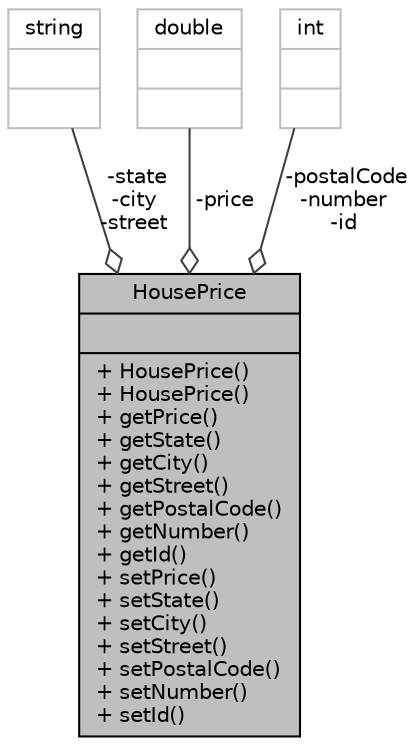 digraph "HousePrice"
{
  bgcolor="transparent";
  edge [fontname="Helvetica",fontsize="10",labelfontname="Helvetica",labelfontsize="10"];
  node [fontname="Helvetica",fontsize="10",shape=record];
  Node1 [label="{HousePrice\n||+ HousePrice()\l+ HousePrice()\l+ getPrice()\l+ getState()\l+ getCity()\l+ getStreet()\l+ getPostalCode()\l+ getNumber()\l+ getId()\l+ setPrice()\l+ setState()\l+ setCity()\l+ setStreet()\l+ setPostalCode()\l+ setNumber()\l+ setId()\l}",height=0.2,width=0.4,color="black", fillcolor="grey75", style="filled", fontcolor="black"];
  Node2 -> Node1 [color="grey25",fontsize="10",style="solid",label=" -state\n-city\n-street" ,arrowhead="odiamond",fontname="Helvetica"];
  Node2 [label="{string\n||}",height=0.2,width=0.4,color="grey75"];
  Node3 -> Node1 [color="grey25",fontsize="10",style="solid",label=" -price" ,arrowhead="odiamond",fontname="Helvetica"];
  Node3 [label="{double\n||}",height=0.2,width=0.4,color="grey75"];
  Node4 -> Node1 [color="grey25",fontsize="10",style="solid",label=" -postalCode\n-number\n-id" ,arrowhead="odiamond",fontname="Helvetica"];
  Node4 [label="{int\n||}",height=0.2,width=0.4,color="grey75"];
}
